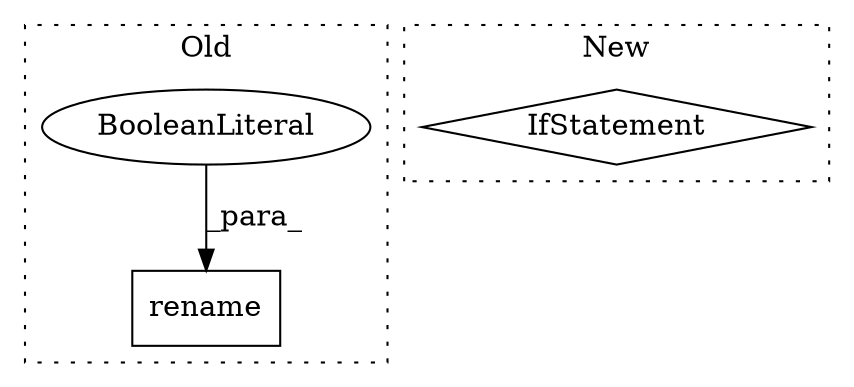 digraph G {
subgraph cluster0 {
1 [label="rename" a="32" s="2232,2271" l="7,1" shape="box"];
3 [label="BooleanLiteral" a="9" s="2267" l="4" shape="ellipse"];
label = "Old";
style="dotted";
}
subgraph cluster1 {
2 [label="IfStatement" a="25" s="2375" l="26" shape="diamond"];
label = "New";
style="dotted";
}
3 -> 1 [label="_para_"];
}